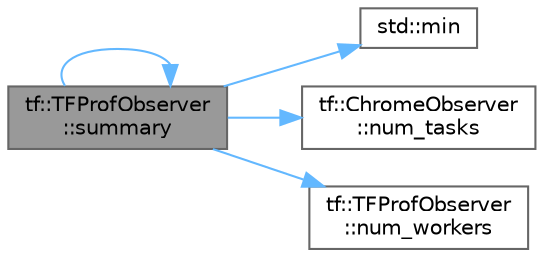digraph "tf::TFProfObserver::summary"
{
 // LATEX_PDF_SIZE
  bgcolor="transparent";
  edge [fontname=Helvetica,fontsize=10,labelfontname=Helvetica,labelfontsize=10];
  node [fontname=Helvetica,fontsize=10,shape=box,height=0.2,width=0.4];
  rankdir="LR";
  Node1 [id="Node000001",label="tf::TFProfObserver\l::summary",height=0.2,width=0.4,color="gray40", fillcolor="grey60", style="filled", fontcolor="black",tooltip="shows the summary report through an output stream"];
  Node1 -> Node2 [id="edge1_Node000001_Node000002",color="steelblue1",style="solid",tooltip=" "];
  Node2 [id="Node000002",label="std::min",height=0.2,width=0.4,color="grey40", fillcolor="white", style="filled",URL="$namespacestd.html#ac7b9885417769949d76890454b6d072e",tooltip=" "];
  Node1 -> Node3 [id="edge2_Node000001_Node000003",color="steelblue1",style="solid",tooltip=" "];
  Node3 [id="Node000003",label="tf::ChromeObserver\l::num_tasks",height=0.2,width=0.4,color="grey40", fillcolor="white", style="filled",URL="$classtf_1_1_chrome_observer.html#a44032b7607de5dd929683739f4df9ef2",tooltip="queries the number of tasks observed"];
  Node1 -> Node4 [id="edge3_Node000001_Node000004",color="steelblue1",style="solid",tooltip=" "];
  Node4 [id="Node000004",label="tf::TFProfObserver\l::num_workers",height=0.2,width=0.4,color="grey40", fillcolor="white", style="filled",URL="$classtf_1_1_t_f_prof_observer.html#a62ccf28199e35748903559848072fc29",tooltip="queries the number of observed workers"];
  Node1 -> Node1 [id="edge4_Node000001_Node000001",color="steelblue1",style="solid",tooltip=" "];
}
